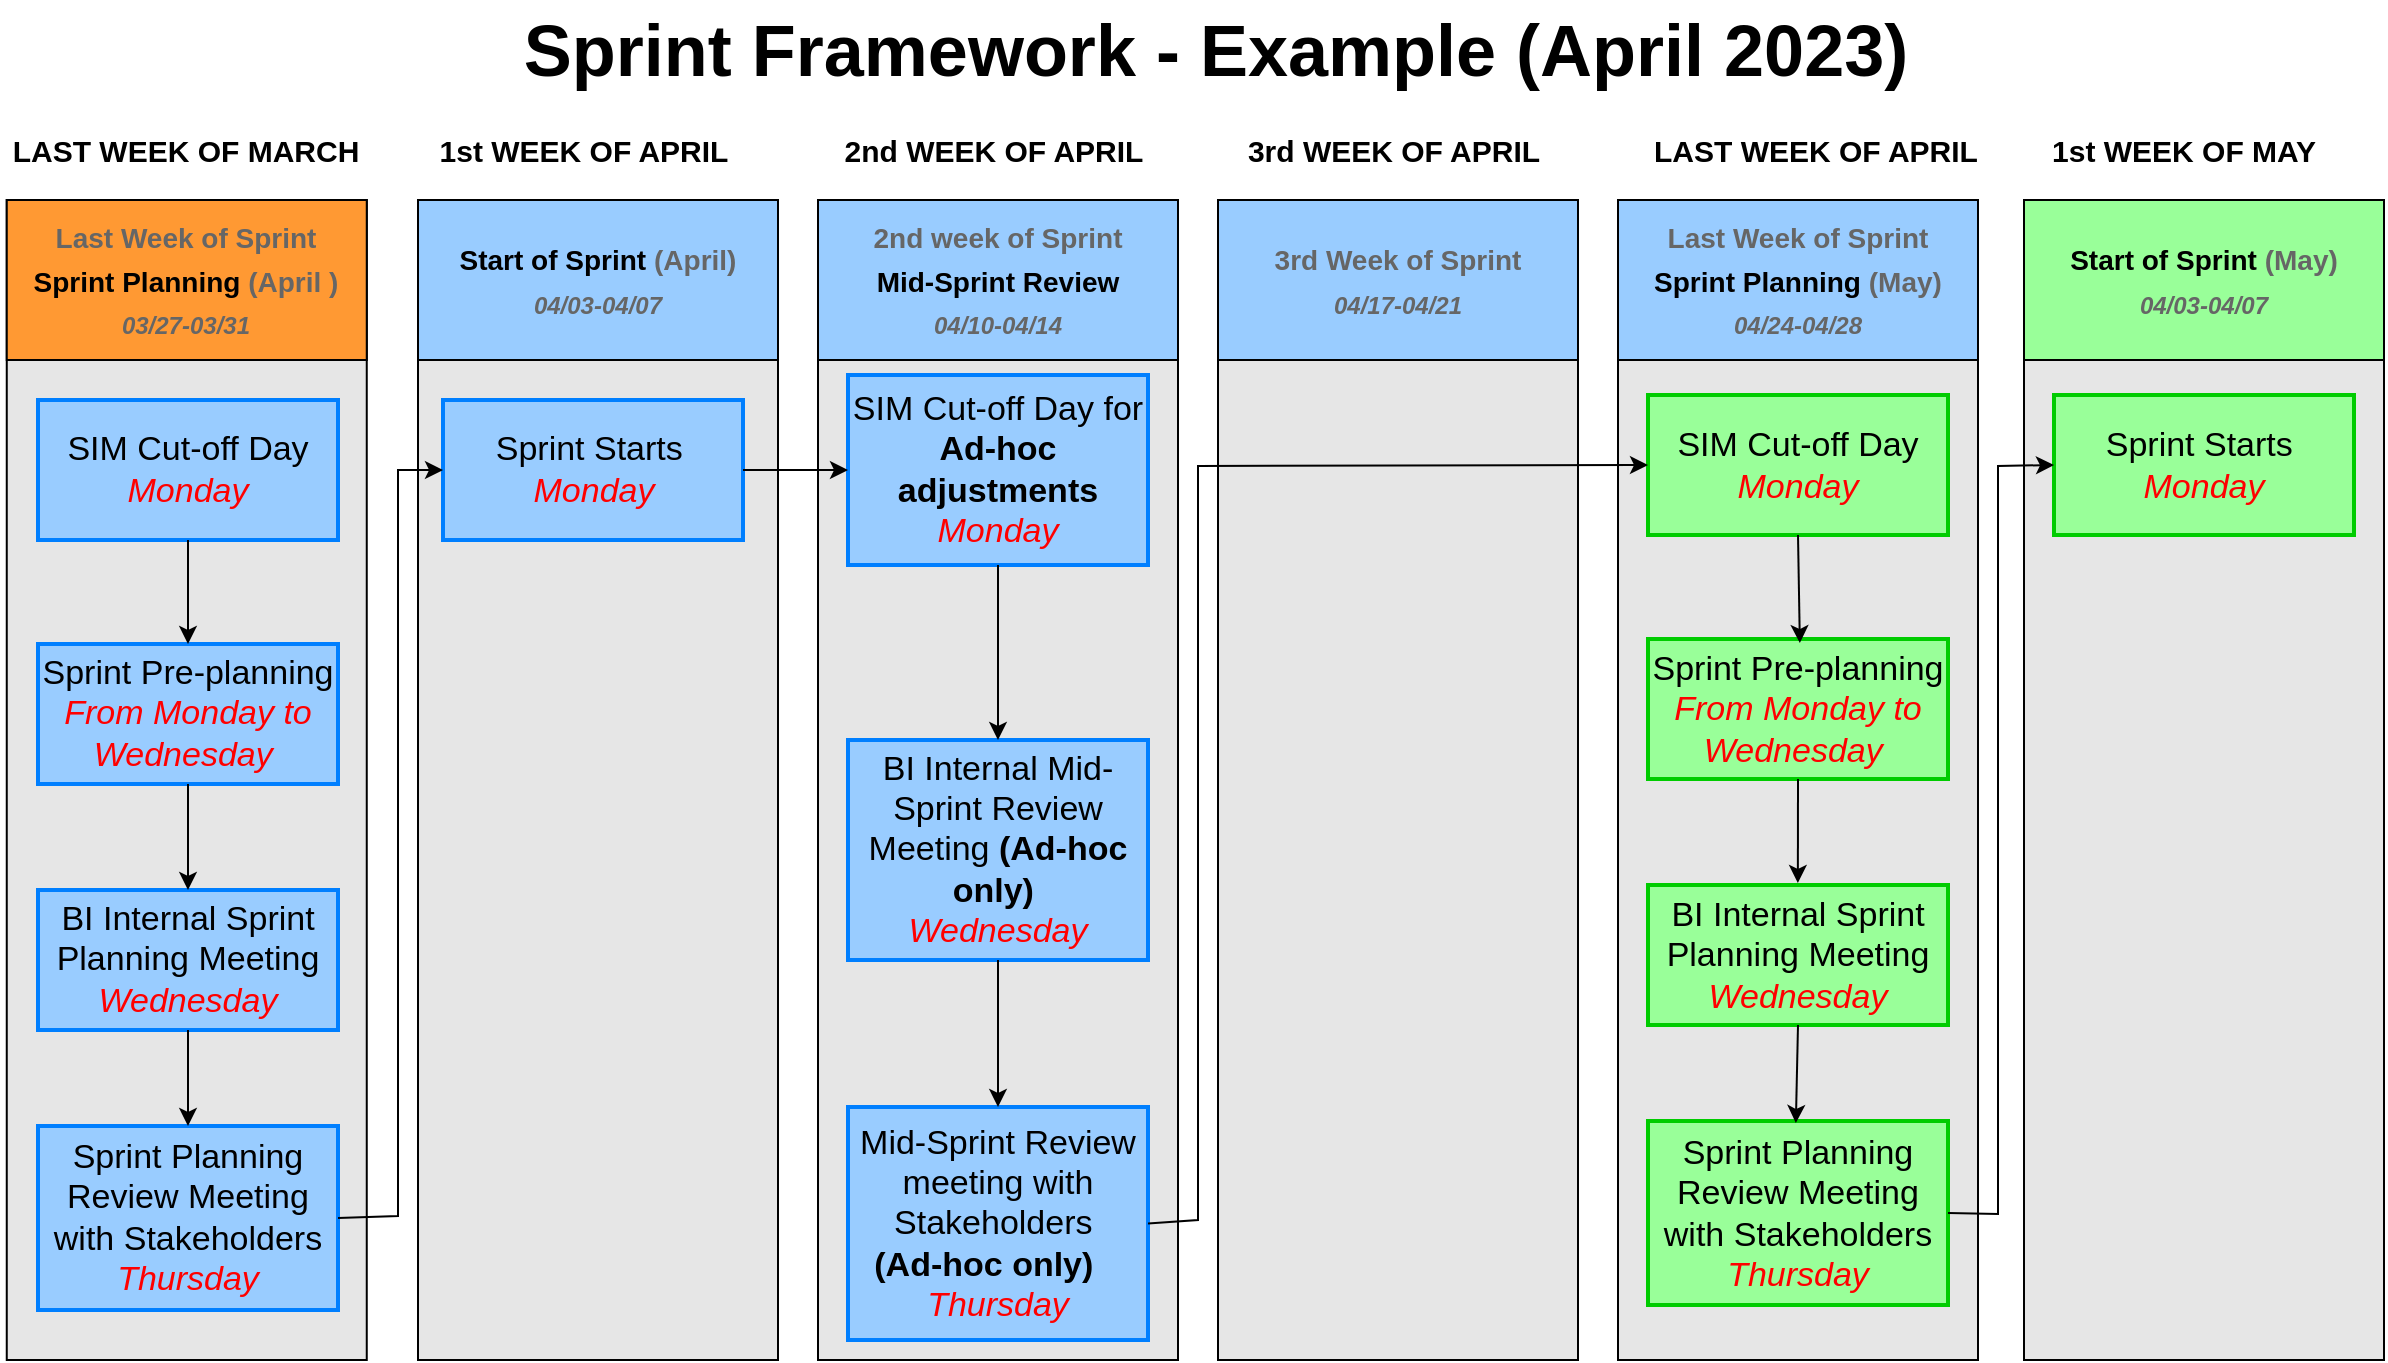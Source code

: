<mxfile version="21.1.4" type="github">
  <diagram id="6a731a19-8d31-9384-78a2-239565b7b9f0" name="Page-1">
    <mxGraphModel dx="1710" dy="1032" grid="1" gridSize="10" guides="1" tooltips="1" connect="1" arrows="1" fold="1" page="1" pageScale="1" pageWidth="1169" pageHeight="827" background="#FFFFFF" math="0" shadow="0">
      <root>
        <mxCell id="0" />
        <mxCell id="1" parent="0" />
        <mxCell id="2019" value="" style="rounded=0;whiteSpace=wrap;html=1;strokeColor=default;strokeWidth=1;fillColor=#E6E6E6;fontFamily=Verdana;fontSize=12;fontColor=#00BEF2" parent="1" vertex="1">
          <mxGeometry x="34.38" y="190" width="180" height="580" as="geometry" />
        </mxCell>
        <mxCell id="2020" value="" style="rounded=0;whiteSpace=wrap;html=1;strokeColor=default;strokeWidth=1;fillColor=#E6E6E6;fontFamily=Verdana;fontSize=12;fontColor=#00BEF2" parent="1" vertex="1">
          <mxGeometry x="240" y="190" width="180" height="580" as="geometry" />
        </mxCell>
        <mxCell id="2021" value="" style="rounded=0;whiteSpace=wrap;html=1;strokeColor=default;strokeWidth=1;fillColor=#E6E6E6;fontFamily=Verdana;fontSize=12;fontColor=#00BEF2" parent="1" vertex="1">
          <mxGeometry x="440" y="190" width="180" height="580" as="geometry" />
        </mxCell>
        <mxCell id="2022" value="" style="rounded=0;whiteSpace=wrap;html=1;strokeColor=default;strokeWidth=1;fillColor=#E6E6E6;fontFamily=Verdana;fontSize=12;fontColor=#00BEF2" parent="1" vertex="1">
          <mxGeometry x="640" y="190" width="180" height="580" as="geometry" />
        </mxCell>
        <mxCell id="2023" value="" style="rounded=0;whiteSpace=wrap;html=1;strokeColor=default;strokeWidth=1;fillColor=#E6E6E6;fontFamily=Verdana;fontSize=12;fontColor=#00BEF2" parent="1" vertex="1">
          <mxGeometry x="840" y="190" width="180" height="580" as="geometry" />
        </mxCell>
        <mxCell id="2024" value="" style="rounded=0;whiteSpace=wrap;html=1;strokeColor=default;strokeWidth=1;fillColor=#E6E6E6;fontFamily=Verdana;fontSize=12;fontColor=#00BEF2" parent="1" vertex="1">
          <mxGeometry x="1043" y="190" width="180" height="580" as="geometry" />
        </mxCell>
        <mxCell id="2025" value="&lt;font style=&quot;&quot;&gt;&lt;span style=&quot;font-size: 14px;&quot;&gt;&lt;font color=&quot;#666666&quot;&gt;Last Week of Sprint&lt;/font&gt;&lt;br&gt;&lt;font color=&quot;#000000&quot;&gt;Sprint Planning&lt;/font&gt;&lt;font color=&quot;#666666&quot;&gt; (April )&lt;/font&gt;&lt;/span&gt;&lt;br&gt;&lt;span style=&quot;color: rgb(102, 102, 102); font-size: 12px;&quot;&gt;&lt;i style=&quot;&quot;&gt;03/27-03/31&lt;/i&gt;&lt;/span&gt;&lt;br&gt;&lt;/font&gt;" style="whiteSpace=wrap;html=1;strokeColor=default;strokeWidth=1;fillColor=#FF9933;fontFamily=Helvetica;fontSize=18;fontColor=#FFFFFF;fontStyle=1" parent="1" vertex="1">
          <mxGeometry x="34.38" y="190" width="180" height="80" as="geometry" />
        </mxCell>
        <mxCell id="2026" value="&lt;font style=&quot;&quot;&gt;&lt;font style=&quot;font-size: 14px;&quot;&gt;&lt;font color=&quot;#000000&quot;&gt;Start of Sprint&lt;/font&gt;&lt;font color=&quot;#666666&quot;&gt; (April)&lt;/font&gt;&lt;br&gt;&lt;/font&gt;&lt;i style=&quot;color: rgb(102, 102, 102); font-size: 12px; --tw-border-spacing-x: 0; --tw-border-spacing-y: 0; --tw-translate-x: 0; --tw-translate-y: 0; --tw-rotate: 0; --tw-skew-x: 0; --tw-skew-y: 0; --tw-scale-x: 1; --tw-scale-y: 1; --tw-pan-x: ; --tw-pan-y: ; --tw-pinch-zoom: ; --tw-scroll-snap-strictness: proximity; --tw-ordinal: ; --tw-slashed-zero: ; --tw-numeric-figure: ; --tw-numeric-spacing: ; --tw-numeric-fraction: ; --tw-ring-inset: ; --tw-ring-offset-width: 0px; --tw-ring-offset-color: #fff; --tw-ring-color: rgb(59 130 246 / 0.5); --tw-ring-offset-shadow: 0 0 #0000; --tw-ring-shadow: 0 0 #0000; --tw-shadow: 0 0 #0000; --tw-shadow-colored: 0 0 #0000; --tw-blur: ; --tw-brightness: ; --tw-contrast: ; --tw-grayscale: ; --tw-hue-rotate: ; --tw-invert: ; --tw-saturate: ; --tw-sepia: ; --tw-drop-shadow: ; --tw-backdrop-blur: ; --tw-backdrop-brightness: ; --tw-backdrop-contrast: ; --tw-backdrop-grayscale: ; --tw-backdrop-hue-rotate: ; --tw-backdrop-invert: ; --tw-backdrop-opacity: ; --tw-backdrop-saturate: ; --tw-backdrop-sepia: ; border-color: var(--border-color);&quot;&gt;04/03-04/07&lt;/i&gt;&lt;br&gt;&lt;/font&gt;" style="whiteSpace=wrap;html=1;strokeColor=default;strokeWidth=1;fillColor=#99CCFF;fontFamily=Helvetica;fontSize=18;fontColor=#FFFFFF;fontStyle=1" parent="1" vertex="1">
          <mxGeometry x="240" y="190" width="180" height="80" as="geometry" />
        </mxCell>
        <mxCell id="2027" value="&lt;font style=&quot;&quot;&gt;&lt;font style=&quot;color: rgb(102, 102, 102); font-size: 14px;&quot;&gt;2nd week of Sprint&lt;br&gt;&lt;/font&gt;&lt;font style=&quot;font-size: 14px;&quot;&gt;&lt;font color=&quot;#000000&quot;&gt;Mid-Sprint Review&lt;/font&gt;&lt;br&gt;&lt;/font&gt;&lt;i style=&quot;color: rgb(102, 102, 102); font-size: 12px; --tw-border-spacing-x: 0; --tw-border-spacing-y: 0; --tw-translate-x: 0; --tw-translate-y: 0; --tw-rotate: 0; --tw-skew-x: 0; --tw-skew-y: 0; --tw-scale-x: 1; --tw-scale-y: 1; --tw-pan-x: ; --tw-pan-y: ; --tw-pinch-zoom: ; --tw-scroll-snap-strictness: proximity; --tw-ordinal: ; --tw-slashed-zero: ; --tw-numeric-figure: ; --tw-numeric-spacing: ; --tw-numeric-fraction: ; --tw-ring-inset: ; --tw-ring-offset-width: 0px; --tw-ring-offset-color: #fff; --tw-ring-color: rgb(59 130 246 / 0.5); --tw-ring-offset-shadow: 0 0 #0000; --tw-ring-shadow: 0 0 #0000; --tw-shadow: 0 0 #0000; --tw-shadow-colored: 0 0 #0000; --tw-blur: ; --tw-brightness: ; --tw-contrast: ; --tw-grayscale: ; --tw-hue-rotate: ; --tw-invert: ; --tw-saturate: ; --tw-sepia: ; --tw-drop-shadow: ; --tw-backdrop-blur: ; --tw-backdrop-brightness: ; --tw-backdrop-contrast: ; --tw-backdrop-grayscale: ; --tw-backdrop-hue-rotate: ; --tw-backdrop-invert: ; --tw-backdrop-opacity: ; --tw-backdrop-saturate: ; --tw-backdrop-sepia: ; border-color: var(--border-color);&quot;&gt;04/10-04/14&lt;/i&gt;&lt;br&gt;&lt;/font&gt;" style="whiteSpace=wrap;html=1;strokeColor=default;strokeWidth=1;fillColor=#99CCFF;fontFamily=Helvetica;fontSize=18;fontColor=#FFFFFF;fontStyle=1" parent="1" vertex="1">
          <mxGeometry x="440" y="190" width="180" height="80" as="geometry" />
        </mxCell>
        <mxCell id="2028" value="&lt;font style=&quot;&quot;&gt;&lt;font color=&quot;#666666&quot;&gt;&lt;font style=&quot;font-size: 14px;&quot;&gt;3rd Week of Sprint&lt;br&gt;&lt;/font&gt;&lt;i style=&quot;font-size: 12px; --tw-border-spacing-x: 0; --tw-border-spacing-y: 0; --tw-translate-x: 0; --tw-translate-y: 0; --tw-rotate: 0; --tw-skew-x: 0; --tw-skew-y: 0; --tw-scale-x: 1; --tw-scale-y: 1; --tw-pan-x: ; --tw-pan-y: ; --tw-pinch-zoom: ; --tw-scroll-snap-strictness: proximity; --tw-ordinal: ; --tw-slashed-zero: ; --tw-numeric-figure: ; --tw-numeric-spacing: ; --tw-numeric-fraction: ; --tw-ring-inset: ; --tw-ring-offset-width: 0px; --tw-ring-offset-color: #fff; --tw-ring-color: rgb(59 130 246 / 0.5); --tw-ring-offset-shadow: 0 0 #0000; --tw-ring-shadow: 0 0 #0000; --tw-shadow: 0 0 #0000; --tw-shadow-colored: 0 0 #0000; --tw-blur: ; --tw-brightness: ; --tw-contrast: ; --tw-grayscale: ; --tw-hue-rotate: ; --tw-invert: ; --tw-saturate: ; --tw-sepia: ; --tw-drop-shadow: ; --tw-backdrop-blur: ; --tw-backdrop-brightness: ; --tw-backdrop-contrast: ; --tw-backdrop-grayscale: ; --tw-backdrop-hue-rotate: ; --tw-backdrop-invert: ; --tw-backdrop-opacity: ; --tw-backdrop-saturate: ; --tw-backdrop-sepia: ; border-color: var(--border-color);&quot;&gt;04/17-04/21&lt;/i&gt;&lt;/font&gt;&lt;br&gt;&lt;/font&gt;" style="whiteSpace=wrap;html=1;strokeColor=default;strokeWidth=1;fillColor=#99CCFF;fontFamily=Helvetica;fontSize=18;fontColor=#FFFFFF;fontStyle=1" parent="1" vertex="1">
          <mxGeometry x="640" y="190" width="180" height="80" as="geometry" />
        </mxCell>
        <mxCell id="2029" value="&lt;font style=&quot;font-size: 14px;&quot;&gt;&lt;font color=&quot;#666666&quot;&gt;Last Week of Sprint&lt;/font&gt;&lt;br&gt;&lt;font color=&quot;#000000&quot;&gt;Sprint Planning&lt;/font&gt;&lt;font color=&quot;#666666&quot;&gt; (May)&lt;br&gt;&lt;i style=&quot;--tw-border-spacing-x: 0; --tw-border-spacing-y: 0; --tw-translate-x: 0; --tw-translate-y: 0; --tw-rotate: 0; --tw-skew-x: 0; --tw-skew-y: 0; --tw-scale-x: 1; --tw-scale-y: 1; --tw-pan-x: ; --tw-pan-y: ; --tw-pinch-zoom: ; --tw-scroll-snap-strictness: proximity; --tw-ordinal: ; --tw-slashed-zero: ; --tw-numeric-figure: ; --tw-numeric-spacing: ; --tw-numeric-fraction: ; --tw-ring-inset: ; --tw-ring-offset-width: 0px; --tw-ring-offset-color: #fff; --tw-ring-color: rgb(59 130 246 / 0.5); --tw-ring-offset-shadow: 0 0 #0000; --tw-ring-shadow: 0 0 #0000; --tw-shadow: 0 0 #0000; --tw-shadow-colored: 0 0 #0000; --tw-blur: ; --tw-brightness: ; --tw-contrast: ; --tw-grayscale: ; --tw-hue-rotate: ; --tw-invert: ; --tw-saturate: ; --tw-sepia: ; --tw-drop-shadow: ; --tw-backdrop-blur: ; --tw-backdrop-brightness: ; --tw-backdrop-contrast: ; --tw-backdrop-grayscale: ; --tw-backdrop-hue-rotate: ; --tw-backdrop-invert: ; --tw-backdrop-opacity: ; --tw-backdrop-saturate: ; --tw-backdrop-sepia: ; border-color: var(--border-color); font-size: 12px;&quot;&gt;04/24-04/28&lt;/i&gt;&lt;/font&gt;&lt;br&gt;&lt;/font&gt;" style="whiteSpace=wrap;html=1;strokeColor=default;strokeWidth=1;fillColor=#99CCFF;fontFamily=Helvetica;fontSize=18;fontColor=#FFFFFF;fontStyle=1" parent="1" vertex="1">
          <mxGeometry x="840" y="190" width="180" height="80" as="geometry" />
        </mxCell>
        <mxCell id="2030" value="&lt;font color=&quot;#000000&quot; style=&quot;--tw-border-spacing-x: 0; --tw-border-spacing-y: 0; --tw-translate-x: 0; --tw-translate-y: 0; --tw-rotate: 0; --tw-skew-x: 0; --tw-skew-y: 0; --tw-scale-x: 1; --tw-scale-y: 1; --tw-pan-x: ; --tw-pan-y: ; --tw-pinch-zoom: ; --tw-scroll-snap-strictness: proximity; --tw-ordinal: ; --tw-slashed-zero: ; --tw-numeric-figure: ; --tw-numeric-spacing: ; --tw-numeric-fraction: ; --tw-ring-inset: ; --tw-ring-offset-width: 0px; --tw-ring-offset-color: #fff; --tw-ring-color: rgb(59 130 246 / 0.5); --tw-ring-offset-shadow: 0 0 #0000; --tw-ring-shadow: 0 0 #0000; --tw-shadow: 0 0 #0000; --tw-shadow-colored: 0 0 #0000; --tw-blur: ; --tw-brightness: ; --tw-contrast: ; --tw-grayscale: ; --tw-hue-rotate: ; --tw-invert: ; --tw-saturate: ; --tw-sepia: ; --tw-drop-shadow: ; --tw-backdrop-blur: ; --tw-backdrop-brightness: ; --tw-backdrop-contrast: ; --tw-backdrop-grayscale: ; --tw-backdrop-hue-rotate: ; --tw-backdrop-invert: ; --tw-backdrop-opacity: ; --tw-backdrop-saturate: ; --tw-backdrop-sepia: ; border-color: var(--border-color); font-size: 14px;&quot;&gt;Start of Sprint &lt;/font&gt;&lt;font color=&quot;#666666&quot;&gt;&lt;font style=&quot;--tw-border-spacing-x: 0; --tw-border-spacing-y: 0; --tw-translate-x: 0; --tw-translate-y: 0; --tw-rotate: 0; --tw-skew-x: 0; --tw-skew-y: 0; --tw-scale-x: 1; --tw-scale-y: 1; --tw-pan-x: ; --tw-pan-y: ; --tw-pinch-zoom: ; --tw-scroll-snap-strictness: proximity; --tw-ordinal: ; --tw-slashed-zero: ; --tw-numeric-figure: ; --tw-numeric-spacing: ; --tw-numeric-fraction: ; --tw-ring-inset: ; --tw-ring-offset-width: 0px; --tw-ring-offset-color: #fff; --tw-ring-color: rgb(59 130 246 / 0.5); --tw-ring-offset-shadow: 0 0 #0000; --tw-ring-shadow: 0 0 #0000; --tw-shadow: 0 0 #0000; --tw-shadow-colored: 0 0 #0000; --tw-blur: ; --tw-brightness: ; --tw-contrast: ; --tw-grayscale: ; --tw-hue-rotate: ; --tw-invert: ; --tw-saturate: ; --tw-sepia: ; --tw-drop-shadow: ; --tw-backdrop-blur: ; --tw-backdrop-brightness: ; --tw-backdrop-contrast: ; --tw-backdrop-grayscale: ; --tw-backdrop-hue-rotate: ; --tw-backdrop-invert: ; --tw-backdrop-opacity: ; --tw-backdrop-saturate: ; --tw-backdrop-sepia: ; border-color: var(--border-color); font-size: 14px;&quot;&gt;(May)&lt;br style=&quot;--tw-border-spacing-x: 0; --tw-border-spacing-y: 0; --tw-translate-x: 0; --tw-translate-y: 0; --tw-rotate: 0; --tw-skew-x: 0; --tw-skew-y: 0; --tw-scale-x: 1; --tw-scale-y: 1; --tw-pan-x: ; --tw-pan-y: ; --tw-pinch-zoom: ; --tw-scroll-snap-strictness: proximity; --tw-ordinal: ; --tw-slashed-zero: ; --tw-numeric-figure: ; --tw-numeric-spacing: ; --tw-numeric-fraction: ; --tw-ring-inset: ; --tw-ring-offset-width: 0px; --tw-ring-offset-color: #fff; --tw-ring-color: rgb(59 130 246 / 0.5); --tw-ring-offset-shadow: 0 0 #0000; --tw-ring-shadow: 0 0 #0000; --tw-shadow: 0 0 #0000; --tw-shadow-colored: 0 0 #0000; --tw-blur: ; --tw-brightness: ; --tw-contrast: ; --tw-grayscale: ; --tw-hue-rotate: ; --tw-invert: ; --tw-saturate: ; --tw-sepia: ; --tw-drop-shadow: ; --tw-backdrop-blur: ; --tw-backdrop-brightness: ; --tw-backdrop-contrast: ; --tw-backdrop-grayscale: ; --tw-backdrop-hue-rotate: ; --tw-backdrop-invert: ; --tw-backdrop-opacity: ; --tw-backdrop-saturate: ; --tw-backdrop-sepia: ; border-color: var(--border-color);&quot;&gt;&lt;/font&gt;&lt;i style=&quot;--tw-border-spacing-x: 0; --tw-border-spacing-y: 0; --tw-translate-x: 0; --tw-translate-y: 0; --tw-rotate: 0; --tw-skew-x: 0; --tw-skew-y: 0; --tw-scale-x: 1; --tw-scale-y: 1; --tw-pan-x: ; --tw-pan-y: ; --tw-pinch-zoom: ; --tw-scroll-snap-strictness: proximity; --tw-ordinal: ; --tw-slashed-zero: ; --tw-numeric-figure: ; --tw-numeric-spacing: ; --tw-numeric-fraction: ; --tw-ring-inset: ; --tw-ring-offset-width: 0px; --tw-ring-offset-color: #fff; --tw-ring-color: rgb(59 130 246 / 0.5); --tw-ring-offset-shadow: 0 0 #0000; --tw-ring-shadow: 0 0 #0000; --tw-shadow: 0 0 #0000; --tw-shadow-colored: 0 0 #0000; --tw-blur: ; --tw-brightness: ; --tw-contrast: ; --tw-grayscale: ; --tw-hue-rotate: ; --tw-invert: ; --tw-saturate: ; --tw-sepia: ; --tw-drop-shadow: ; --tw-backdrop-blur: ; --tw-backdrop-brightness: ; --tw-backdrop-contrast: ; --tw-backdrop-grayscale: ; --tw-backdrop-hue-rotate: ; --tw-backdrop-invert: ; --tw-backdrop-opacity: ; --tw-backdrop-saturate: ; --tw-backdrop-sepia: ; border-color: var(--border-color); font-size: 12px;&quot;&gt;04/03-04/07&lt;/i&gt;&lt;/font&gt;" style="whiteSpace=wrap;html=1;strokeColor=default;strokeWidth=1;fillColor=#99FF99;fontFamily=Helvetica;fontSize=18;fontColor=#FFFFFF;fontStyle=1" parent="1" vertex="1">
          <mxGeometry x="1043" y="190" width="180" height="80" as="geometry" />
        </mxCell>
        <mxCell id="2047" value="Sprint Framework - Example (April 2023)" style="text;html=1;strokeColor=none;fillColor=none;align=center;verticalAlign=middle;whiteSpace=wrap;overflow=hidden;dashed=1;fontSize=36;fontColor=#000000;fontFamily=Helvetica;fontStyle=1" parent="1" vertex="1">
          <mxGeometry x="109" y="90" width="1060" height="50" as="geometry" />
        </mxCell>
        <mxCell id="KgjY-8UCAt4k31KfbtkC-2089" value="&lt;font style=&quot;font-size: 17px;&quot;&gt;SIM Cut-off Day&lt;br&gt;&lt;font color=&quot;#ff0000&quot;&gt;&lt;i&gt;Monday&lt;/i&gt;&lt;/font&gt;&lt;br&gt;&lt;/font&gt;" style="text;html=1;align=center;verticalAlign=middle;whiteSpace=wrap;rounded=0;strokeColor=#007FFF;strokeWidth=2;fillColor=#99CCFF;" vertex="1" parent="1">
          <mxGeometry x="50" y="290" width="150" height="70" as="geometry" />
        </mxCell>
        <mxCell id="KgjY-8UCAt4k31KfbtkC-2090" value="&lt;font style=&quot;font-size: 17px;&quot;&gt;Sprint Pre-planning&lt;br&gt;&lt;i style=&quot;--tw-border-spacing-x: 0; --tw-border-spacing-y: 0; --tw-translate-x: 0; --tw-translate-y: 0; --tw-rotate: 0; --tw-skew-x: 0; --tw-skew-y: 0; --tw-scale-x: 1; --tw-scale-y: 1; --tw-pan-x: ; --tw-pan-y: ; --tw-pinch-zoom: ; --tw-scroll-snap-strictness: proximity; --tw-ordinal: ; --tw-slashed-zero: ; --tw-numeric-figure: ; --tw-numeric-spacing: ; --tw-numeric-fraction: ; --tw-ring-inset: ; --tw-ring-offset-width: 0px; --tw-ring-offset-color: #fff; --tw-ring-color: rgb(59 130 246 / 0.5); --tw-ring-offset-shadow: 0 0 #0000; --tw-ring-shadow: 0 0 #0000; --tw-shadow: 0 0 #0000; --tw-shadow-colored: 0 0 #0000; --tw-blur: ; --tw-brightness: ; --tw-contrast: ; --tw-grayscale: ; --tw-hue-rotate: ; --tw-invert: ; --tw-saturate: ; --tw-sepia: ; --tw-drop-shadow: ; --tw-backdrop-blur: ; --tw-backdrop-brightness: ; --tw-backdrop-contrast: ; --tw-backdrop-grayscale: ; --tw-backdrop-hue-rotate: ; --tw-backdrop-invert: ; --tw-backdrop-opacity: ; --tw-backdrop-saturate: ; --tw-backdrop-sepia: ; border-color: var(--border-color); color: rgb(255, 0, 0);&quot;&gt;From Monday to Wednesday&amp;nbsp;&lt;/i&gt;&lt;br&gt;&lt;/font&gt;" style="text;html=1;align=center;verticalAlign=middle;whiteSpace=wrap;rounded=0;strokeColor=#007FFF;strokeWidth=2;fillColor=#99CCFF;" vertex="1" parent="1">
          <mxGeometry x="50" y="412" width="150" height="70" as="geometry" />
        </mxCell>
        <mxCell id="KgjY-8UCAt4k31KfbtkC-2091" value="&lt;font style=&quot;font-size: 17px;&quot;&gt;BI Internal Sprint Planning Meeting&lt;br&gt;&lt;i style=&quot;--tw-border-spacing-x: 0; --tw-border-spacing-y: 0; --tw-translate-x: 0; --tw-translate-y: 0; --tw-rotate: 0; --tw-skew-x: 0; --tw-skew-y: 0; --tw-scale-x: 1; --tw-scale-y: 1; --tw-pan-x: ; --tw-pan-y: ; --tw-pinch-zoom: ; --tw-scroll-snap-strictness: proximity; --tw-ordinal: ; --tw-slashed-zero: ; --tw-numeric-figure: ; --tw-numeric-spacing: ; --tw-numeric-fraction: ; --tw-ring-inset: ; --tw-ring-offset-width: 0px; --tw-ring-offset-color: #fff; --tw-ring-color: rgb(59 130 246 / 0.5); --tw-ring-offset-shadow: 0 0 #0000; --tw-ring-shadow: 0 0 #0000; --tw-shadow: 0 0 #0000; --tw-shadow-colored: 0 0 #0000; --tw-blur: ; --tw-brightness: ; --tw-contrast: ; --tw-grayscale: ; --tw-hue-rotate: ; --tw-invert: ; --tw-saturate: ; --tw-sepia: ; --tw-drop-shadow: ; --tw-backdrop-blur: ; --tw-backdrop-brightness: ; --tw-backdrop-contrast: ; --tw-backdrop-grayscale: ; --tw-backdrop-hue-rotate: ; --tw-backdrop-invert: ; --tw-backdrop-opacity: ; --tw-backdrop-saturate: ; --tw-backdrop-sepia: ; border-color: var(--border-color); color: rgb(255, 0, 0);&quot;&gt;&amp;nbsp;Wednesday&amp;nbsp;&lt;/i&gt;&lt;br&gt;&lt;/font&gt;" style="text;html=1;align=center;verticalAlign=middle;whiteSpace=wrap;rounded=0;strokeColor=#007FFF;strokeWidth=2;fillColor=#99CCFF;" vertex="1" parent="1">
          <mxGeometry x="50" y="535" width="150" height="70" as="geometry" />
        </mxCell>
        <mxCell id="KgjY-8UCAt4k31KfbtkC-2092" value="&lt;font style=&quot;font-size: 17px;&quot;&gt;&lt;span style=&quot;--tw-border-spacing-x: 0; --tw-border-spacing-y: 0; --tw-translate-x: 0; --tw-translate-y: 0; --tw-rotate: 0; --tw-skew-x: 0; --tw-skew-y: 0; --tw-scale-x: 1; --tw-scale-y: 1; --tw-pan-x: ; --tw-pan-y: ; --tw-pinch-zoom: ; --tw-scroll-snap-strictness: proximity; --tw-ordinal: ; --tw-slashed-zero: ; --tw-numeric-figure: ; --tw-numeric-spacing: ; --tw-numeric-fraction: ; --tw-ring-inset: ; --tw-ring-offset-width: 0px; --tw-ring-offset-color: #fff; --tw-ring-color: rgb(59 130 246 / 0.5); --tw-ring-offset-shadow: 0 0 #0000; --tw-ring-shadow: 0 0 #0000; --tw-shadow: 0 0 #0000; --tw-shadow-colored: 0 0 #0000; --tw-blur: ; --tw-brightness: ; --tw-contrast: ; --tw-grayscale: ; --tw-hue-rotate: ; --tw-invert: ; --tw-saturate: ; --tw-sepia: ; --tw-drop-shadow: ; --tw-backdrop-blur: ; --tw-backdrop-brightness: ; --tw-backdrop-contrast: ; --tw-backdrop-grayscale: ; --tw-backdrop-hue-rotate: ; --tw-backdrop-invert: ; --tw-backdrop-opacity: ; --tw-backdrop-saturate: ; --tw-backdrop-sepia: ; border-color: var(--border-color);&quot;&gt;Sprint Planning Review Meeting with Stakeholders&lt;br&gt;&lt;/span&gt;&lt;i style=&quot;--tw-border-spacing-x: 0; --tw-border-spacing-y: 0; --tw-translate-x: 0; --tw-translate-y: 0; --tw-rotate: 0; --tw-skew-x: 0; --tw-skew-y: 0; --tw-scale-x: 1; --tw-scale-y: 1; --tw-pan-x: ; --tw-pan-y: ; --tw-pinch-zoom: ; --tw-scroll-snap-strictness: proximity; --tw-ordinal: ; --tw-slashed-zero: ; --tw-numeric-figure: ; --tw-numeric-spacing: ; --tw-numeric-fraction: ; --tw-ring-inset: ; --tw-ring-offset-width: 0px; --tw-ring-offset-color: #fff; --tw-ring-color: rgb(59 130 246 / 0.5); --tw-ring-offset-shadow: 0 0 #0000; --tw-ring-shadow: 0 0 #0000; --tw-shadow: 0 0 #0000; --tw-shadow-colored: 0 0 #0000; --tw-blur: ; --tw-brightness: ; --tw-contrast: ; --tw-grayscale: ; --tw-hue-rotate: ; --tw-invert: ; --tw-saturate: ; --tw-sepia: ; --tw-drop-shadow: ; --tw-backdrop-blur: ; --tw-backdrop-brightness: ; --tw-backdrop-contrast: ; --tw-backdrop-grayscale: ; --tw-backdrop-hue-rotate: ; --tw-backdrop-invert: ; --tw-backdrop-opacity: ; --tw-backdrop-saturate: ; --tw-backdrop-sepia: ; border-color: var(--border-color); color: rgb(255, 0, 0);&quot;&gt;&amp;nbsp;Thursday&amp;nbsp;&lt;/i&gt;&lt;br&gt;&lt;/font&gt;" style="text;html=1;align=center;verticalAlign=middle;whiteSpace=wrap;rounded=0;strokeColor=#007FFF;strokeWidth=2;fillColor=#99CCFF;" vertex="1" parent="1">
          <mxGeometry x="50" y="653" width="150" height="92" as="geometry" />
        </mxCell>
        <mxCell id="KgjY-8UCAt4k31KfbtkC-2093" value="&lt;font style=&quot;font-size: 17px;&quot;&gt;Sprint Starts&amp;nbsp;&lt;br&gt;&lt;i style=&quot;color: rgb(255, 0, 0);&quot;&gt;Monday&lt;/i&gt;&lt;br&gt;&lt;/font&gt;" style="text;html=1;align=center;verticalAlign=middle;whiteSpace=wrap;rounded=0;strokeColor=#007FFF;strokeWidth=2;fillColor=#99CCFF;" vertex="1" parent="1">
          <mxGeometry x="252.5" y="290" width="150" height="70" as="geometry" />
        </mxCell>
        <mxCell id="KgjY-8UCAt4k31KfbtkC-2094" value="&lt;font style=&quot;font-size: 17px;&quot;&gt;Mid-Sprint Review meeting with Stakeholders&amp;nbsp;&lt;br&gt;&lt;b style=&quot;--tw-border-spacing-x: 0; --tw-border-spacing-y: 0; --tw-translate-x: 0; --tw-translate-y: 0; --tw-rotate: 0; --tw-skew-x: 0; --tw-skew-y: 0; --tw-scale-x: 1; --tw-scale-y: 1; --tw-pan-x: ; --tw-pan-y: ; --tw-pinch-zoom: ; --tw-scroll-snap-strictness: proximity; --tw-ordinal: ; --tw-slashed-zero: ; --tw-numeric-figure: ; --tw-numeric-spacing: ; --tw-numeric-fraction: ; --tw-ring-inset: ; --tw-ring-offset-width: 0px; --tw-ring-offset-color: #fff; --tw-ring-color: rgb(59 130 246 / 0.5); --tw-ring-offset-shadow: 0 0 #0000; --tw-ring-shadow: 0 0 #0000; --tw-shadow: 0 0 #0000; --tw-shadow-colored: 0 0 #0000; --tw-blur: ; --tw-brightness: ; --tw-contrast: ; --tw-grayscale: ; --tw-hue-rotate: ; --tw-invert: ; --tw-saturate: ; --tw-sepia: ; --tw-drop-shadow: ; --tw-backdrop-blur: ; --tw-backdrop-brightness: ; --tw-backdrop-contrast: ; --tw-backdrop-grayscale: ; --tw-backdrop-hue-rotate: ; --tw-backdrop-invert: ; --tw-backdrop-opacity: ; --tw-backdrop-saturate: ; --tw-backdrop-sepia: ; border-color: var(--border-color);&quot;&gt;(Ad-hoc only)&lt;/b&gt;&amp;nbsp;&amp;nbsp;&amp;nbsp;&lt;br&gt;&lt;i style=&quot;color: rgb(255, 0, 0);&quot;&gt;Thursday&lt;/i&gt;&lt;br&gt;&lt;/font&gt;" style="text;html=1;align=center;verticalAlign=middle;whiteSpace=wrap;rounded=0;strokeColor=#007FFF;strokeWidth=2;fillColor=#99CCFF;" vertex="1" parent="1">
          <mxGeometry x="455" y="643.5" width="150" height="116.5" as="geometry" />
        </mxCell>
        <mxCell id="KgjY-8UCAt4k31KfbtkC-2095" value="&lt;font style=&quot;font-size: 17px;&quot;&gt;BI Internal Mid-Sprint Review Meeting &lt;b&gt;(Ad-hoc only)&lt;/b&gt;&amp;nbsp;&lt;br&gt;&lt;i style=&quot;color: rgb(255, 0, 0);&quot;&gt;Wednesday&lt;/i&gt;&lt;br&gt;&lt;/font&gt;" style="text;html=1;align=center;verticalAlign=middle;whiteSpace=wrap;rounded=0;strokeColor=#007FFF;strokeWidth=2;fillColor=#99CCFF;" vertex="1" parent="1">
          <mxGeometry x="455" y="460" width="150" height="110" as="geometry" />
        </mxCell>
        <mxCell id="KgjY-8UCAt4k31KfbtkC-2096" value="&lt;font style=&quot;font-size: 17px;&quot;&gt;SIM Cut-off Day for &lt;b&gt;Ad-hoc adjustments&lt;/b&gt;&lt;br&gt;&lt;font color=&quot;#ff0000&quot;&gt;&lt;i&gt;Monday&lt;/i&gt;&lt;/font&gt;&lt;br&gt;&lt;/font&gt;" style="text;html=1;align=center;verticalAlign=middle;whiteSpace=wrap;rounded=0;strokeColor=#007FFF;strokeWidth=2;fillColor=#99CCFF;" vertex="1" parent="1">
          <mxGeometry x="455" y="277.5" width="150" height="95" as="geometry" />
        </mxCell>
        <mxCell id="KgjY-8UCAt4k31KfbtkC-2097" value="&lt;b&gt;&lt;font style=&quot;font-size: 15px;&quot;&gt;LAST WEEK OF MARCH&lt;/font&gt;&lt;/b&gt;" style="text;html=1;strokeColor=none;fillColor=none;align=center;verticalAlign=middle;whiteSpace=wrap;rounded=0;" vertex="1" parent="1">
          <mxGeometry x="31.88" y="160" width="183.75" height="10" as="geometry" />
        </mxCell>
        <mxCell id="KgjY-8UCAt4k31KfbtkC-2099" value="&lt;b&gt;&lt;font style=&quot;font-size: 15px;&quot;&gt;1st WEEK OF APRIL&lt;/font&gt;&lt;/b&gt;" style="text;html=1;strokeColor=none;fillColor=none;align=center;verticalAlign=middle;whiteSpace=wrap;rounded=0;" vertex="1" parent="1">
          <mxGeometry x="231.25" y="160" width="183.75" height="10" as="geometry" />
        </mxCell>
        <mxCell id="KgjY-8UCAt4k31KfbtkC-2100" value="&lt;b&gt;&lt;font style=&quot;font-size: 15px;&quot;&gt;2nd WEEK OF APRIL&lt;/font&gt;&lt;/b&gt;" style="text;html=1;strokeColor=none;fillColor=none;align=center;verticalAlign=middle;whiteSpace=wrap;rounded=0;" vertex="1" parent="1">
          <mxGeometry x="435.63" y="160" width="183.75" height="10" as="geometry" />
        </mxCell>
        <mxCell id="KgjY-8UCAt4k31KfbtkC-2101" value="&lt;b&gt;&lt;font style=&quot;font-size: 15px;&quot;&gt;3rd WEEK OF APRIL&lt;/font&gt;&lt;/b&gt;" style="text;html=1;strokeColor=none;fillColor=none;align=center;verticalAlign=middle;whiteSpace=wrap;rounded=0;" vertex="1" parent="1">
          <mxGeometry x="635.63" y="160" width="183.75" height="10" as="geometry" />
        </mxCell>
        <mxCell id="KgjY-8UCAt4k31KfbtkC-2102" value="&lt;b&gt;&lt;font style=&quot;font-size: 15px;&quot;&gt;LAST WEEK OF APRIL&lt;/font&gt;&lt;/b&gt;" style="text;html=1;strokeColor=none;fillColor=none;align=center;verticalAlign=middle;whiteSpace=wrap;rounded=0;" vertex="1" parent="1">
          <mxGeometry x="847.19" y="160" width="183.75" height="10" as="geometry" />
        </mxCell>
        <mxCell id="KgjY-8UCAt4k31KfbtkC-2103" value="&lt;b&gt;&lt;font style=&quot;font-size: 15px;&quot;&gt;1st WEEK OF MAY&lt;/font&gt;&lt;/b&gt;" style="text;html=1;strokeColor=none;fillColor=none;align=center;verticalAlign=middle;whiteSpace=wrap;rounded=0;" vertex="1" parent="1">
          <mxGeometry x="1030.94" y="160" width="183.75" height="10" as="geometry" />
        </mxCell>
        <mxCell id="KgjY-8UCAt4k31KfbtkC-2104" value="&lt;font style=&quot;font-size: 17px;&quot;&gt;SIM Cut-off Day&lt;br&gt;&lt;font color=&quot;#ff0000&quot;&gt;&lt;i&gt;Monday&lt;/i&gt;&lt;/font&gt;&lt;br&gt;&lt;/font&gt;" style="text;html=1;align=center;verticalAlign=middle;whiteSpace=wrap;rounded=0;strokeColor=#00CC00;strokeWidth=2;fillColor=#99FF99;" vertex="1" parent="1">
          <mxGeometry x="855.0" y="287.5" width="150" height="70" as="geometry" />
        </mxCell>
        <mxCell id="KgjY-8UCAt4k31KfbtkC-2105" value="&lt;font style=&quot;font-size: 17px;&quot;&gt;Sprint Pre-planning&lt;br&gt;&lt;i style=&quot;--tw-border-spacing-x: 0; --tw-border-spacing-y: 0; --tw-translate-x: 0; --tw-translate-y: 0; --tw-rotate: 0; --tw-skew-x: 0; --tw-skew-y: 0; --tw-scale-x: 1; --tw-scale-y: 1; --tw-pan-x: ; --tw-pan-y: ; --tw-pinch-zoom: ; --tw-scroll-snap-strictness: proximity; --tw-ordinal: ; --tw-slashed-zero: ; --tw-numeric-figure: ; --tw-numeric-spacing: ; --tw-numeric-fraction: ; --tw-ring-inset: ; --tw-ring-offset-width: 0px; --tw-ring-offset-color: #fff; --tw-ring-color: rgb(59 130 246 / 0.5); --tw-ring-offset-shadow: 0 0 #0000; --tw-ring-shadow: 0 0 #0000; --tw-shadow: 0 0 #0000; --tw-shadow-colored: 0 0 #0000; --tw-blur: ; --tw-brightness: ; --tw-contrast: ; --tw-grayscale: ; --tw-hue-rotate: ; --tw-invert: ; --tw-saturate: ; --tw-sepia: ; --tw-drop-shadow: ; --tw-backdrop-blur: ; --tw-backdrop-brightness: ; --tw-backdrop-contrast: ; --tw-backdrop-grayscale: ; --tw-backdrop-hue-rotate: ; --tw-backdrop-invert: ; --tw-backdrop-opacity: ; --tw-backdrop-saturate: ; --tw-backdrop-sepia: ; border-color: var(--border-color); color: rgb(255, 0, 0);&quot;&gt;From Monday to Wednesday&amp;nbsp;&lt;/i&gt;&lt;br&gt;&lt;/font&gt;" style="text;html=1;align=center;verticalAlign=middle;whiteSpace=wrap;rounded=0;strokeColor=#00CC00;strokeWidth=2;fillColor=#99FF99;" vertex="1" parent="1">
          <mxGeometry x="855.0" y="409.5" width="150" height="70" as="geometry" />
        </mxCell>
        <mxCell id="KgjY-8UCAt4k31KfbtkC-2106" value="&lt;font style=&quot;font-size: 17px;&quot;&gt;BI Internal Sprint Planning Meeting&lt;br&gt;&lt;i style=&quot;--tw-border-spacing-x: 0; --tw-border-spacing-y: 0; --tw-translate-x: 0; --tw-translate-y: 0; --tw-rotate: 0; --tw-skew-x: 0; --tw-skew-y: 0; --tw-scale-x: 1; --tw-scale-y: 1; --tw-pan-x: ; --tw-pan-y: ; --tw-pinch-zoom: ; --tw-scroll-snap-strictness: proximity; --tw-ordinal: ; --tw-slashed-zero: ; --tw-numeric-figure: ; --tw-numeric-spacing: ; --tw-numeric-fraction: ; --tw-ring-inset: ; --tw-ring-offset-width: 0px; --tw-ring-offset-color: #fff; --tw-ring-color: rgb(59 130 246 / 0.5); --tw-ring-offset-shadow: 0 0 #0000; --tw-ring-shadow: 0 0 #0000; --tw-shadow: 0 0 #0000; --tw-shadow-colored: 0 0 #0000; --tw-blur: ; --tw-brightness: ; --tw-contrast: ; --tw-grayscale: ; --tw-hue-rotate: ; --tw-invert: ; --tw-saturate: ; --tw-sepia: ; --tw-drop-shadow: ; --tw-backdrop-blur: ; --tw-backdrop-brightness: ; --tw-backdrop-contrast: ; --tw-backdrop-grayscale: ; --tw-backdrop-hue-rotate: ; --tw-backdrop-invert: ; --tw-backdrop-opacity: ; --tw-backdrop-saturate: ; --tw-backdrop-sepia: ; border-color: var(--border-color); color: rgb(255, 0, 0);&quot;&gt;&amp;nbsp;Wednesday&amp;nbsp;&lt;/i&gt;&lt;br&gt;&lt;/font&gt;" style="text;html=1;align=center;verticalAlign=middle;whiteSpace=wrap;rounded=0;strokeColor=#00CC00;strokeWidth=2;fillColor=#99FF99;" vertex="1" parent="1">
          <mxGeometry x="855.0" y="532.5" width="150" height="70" as="geometry" />
        </mxCell>
        <mxCell id="KgjY-8UCAt4k31KfbtkC-2107" value="&lt;font style=&quot;font-size: 17px;&quot;&gt;&lt;span style=&quot;--tw-border-spacing-x: 0; --tw-border-spacing-y: 0; --tw-translate-x: 0; --tw-translate-y: 0; --tw-rotate: 0; --tw-skew-x: 0; --tw-skew-y: 0; --tw-scale-x: 1; --tw-scale-y: 1; --tw-pan-x: ; --tw-pan-y: ; --tw-pinch-zoom: ; --tw-scroll-snap-strictness: proximity; --tw-ordinal: ; --tw-slashed-zero: ; --tw-numeric-figure: ; --tw-numeric-spacing: ; --tw-numeric-fraction: ; --tw-ring-inset: ; --tw-ring-offset-width: 0px; --tw-ring-offset-color: #fff; --tw-ring-color: rgb(59 130 246 / 0.5); --tw-ring-offset-shadow: 0 0 #0000; --tw-ring-shadow: 0 0 #0000; --tw-shadow: 0 0 #0000; --tw-shadow-colored: 0 0 #0000; --tw-blur: ; --tw-brightness: ; --tw-contrast: ; --tw-grayscale: ; --tw-hue-rotate: ; --tw-invert: ; --tw-saturate: ; --tw-sepia: ; --tw-drop-shadow: ; --tw-backdrop-blur: ; --tw-backdrop-brightness: ; --tw-backdrop-contrast: ; --tw-backdrop-grayscale: ; --tw-backdrop-hue-rotate: ; --tw-backdrop-invert: ; --tw-backdrop-opacity: ; --tw-backdrop-saturate: ; --tw-backdrop-sepia: ; border-color: var(--border-color);&quot;&gt;Sprint Planning Review Meeting with Stakeholders&lt;br&gt;&lt;/span&gt;&lt;i style=&quot;--tw-border-spacing-x: 0; --tw-border-spacing-y: 0; --tw-translate-x: 0; --tw-translate-y: 0; --tw-rotate: 0; --tw-skew-x: 0; --tw-skew-y: 0; --tw-scale-x: 1; --tw-scale-y: 1; --tw-pan-x: ; --tw-pan-y: ; --tw-pinch-zoom: ; --tw-scroll-snap-strictness: proximity; --tw-ordinal: ; --tw-slashed-zero: ; --tw-numeric-figure: ; --tw-numeric-spacing: ; --tw-numeric-fraction: ; --tw-ring-inset: ; --tw-ring-offset-width: 0px; --tw-ring-offset-color: #fff; --tw-ring-color: rgb(59 130 246 / 0.5); --tw-ring-offset-shadow: 0 0 #0000; --tw-ring-shadow: 0 0 #0000; --tw-shadow: 0 0 #0000; --tw-shadow-colored: 0 0 #0000; --tw-blur: ; --tw-brightness: ; --tw-contrast: ; --tw-grayscale: ; --tw-hue-rotate: ; --tw-invert: ; --tw-saturate: ; --tw-sepia: ; --tw-drop-shadow: ; --tw-backdrop-blur: ; --tw-backdrop-brightness: ; --tw-backdrop-contrast: ; --tw-backdrop-grayscale: ; --tw-backdrop-hue-rotate: ; --tw-backdrop-invert: ; --tw-backdrop-opacity: ; --tw-backdrop-saturate: ; --tw-backdrop-sepia: ; border-color: var(--border-color); color: rgb(255, 0, 0);&quot;&gt;&amp;nbsp;Thursday&amp;nbsp;&lt;/i&gt;&lt;br&gt;&lt;/font&gt;" style="text;html=1;align=center;verticalAlign=middle;whiteSpace=wrap;rounded=0;strokeColor=#00CC00;strokeWidth=2;fillColor=#99FF99;" vertex="1" parent="1">
          <mxGeometry x="855.0" y="650.5" width="150" height="92" as="geometry" />
        </mxCell>
        <mxCell id="KgjY-8UCAt4k31KfbtkC-2108" value="&lt;font style=&quot;font-size: 17px;&quot;&gt;Sprint Starts&amp;nbsp;&lt;br&gt;&lt;i style=&quot;color: rgb(255, 0, 0);&quot;&gt;Monday&lt;/i&gt;&lt;br&gt;&lt;/font&gt;" style="text;html=1;align=center;verticalAlign=middle;whiteSpace=wrap;rounded=0;strokeColor=#00CC00;strokeWidth=2;fillColor=#99FF99;" vertex="1" parent="1">
          <mxGeometry x="1058" y="287.5" width="150" height="70" as="geometry" />
        </mxCell>
        <mxCell id="KgjY-8UCAt4k31KfbtkC-2109" value="" style="endArrow=classic;html=1;rounded=0;exitX=0.5;exitY=1;exitDx=0;exitDy=0;entryX=0.5;entryY=0;entryDx=0;entryDy=0;" edge="1" parent="1" source="KgjY-8UCAt4k31KfbtkC-2089" target="KgjY-8UCAt4k31KfbtkC-2090">
          <mxGeometry width="50" height="50" relative="1" as="geometry">
            <mxPoint x="126.87" y="395" as="sourcePoint" />
            <mxPoint x="176.87" y="345" as="targetPoint" />
          </mxGeometry>
        </mxCell>
        <mxCell id="KgjY-8UCAt4k31KfbtkC-2110" value="" style="endArrow=classic;html=1;rounded=0;entryX=0.5;entryY=0;entryDx=0;entryDy=0;" edge="1" parent="1" source="KgjY-8UCAt4k31KfbtkC-2090" target="KgjY-8UCAt4k31KfbtkC-2091">
          <mxGeometry width="50" height="50" relative="1" as="geometry">
            <mxPoint x="124.5" y="483" as="sourcePoint" />
            <mxPoint x="124.5" y="535" as="targetPoint" />
          </mxGeometry>
        </mxCell>
        <mxCell id="KgjY-8UCAt4k31KfbtkC-2111" value="" style="endArrow=classic;html=1;rounded=0;exitX=0.5;exitY=1;exitDx=0;exitDy=0;entryX=0.5;entryY=0;entryDx=0;entryDy=0;" edge="1" parent="1" source="KgjY-8UCAt4k31KfbtkC-2091" target="KgjY-8UCAt4k31KfbtkC-2092">
          <mxGeometry width="50" height="50" relative="1" as="geometry">
            <mxPoint x="126.37" y="625" as="sourcePoint" />
            <mxPoint x="126.87" y="655" as="targetPoint" />
          </mxGeometry>
        </mxCell>
        <mxCell id="KgjY-8UCAt4k31KfbtkC-2112" value="" style="endArrow=classic;html=1;rounded=0;exitX=1;exitY=0.5;exitDx=0;exitDy=0;entryX=0;entryY=0.5;entryDx=0;entryDy=0;" edge="1" parent="1" source="KgjY-8UCAt4k31KfbtkC-2092" target="KgjY-8UCAt4k31KfbtkC-2093">
          <mxGeometry width="50" height="50" relative="1" as="geometry">
            <mxPoint x="190" y="764" as="sourcePoint" />
            <mxPoint x="252.5" y="336.5" as="targetPoint" />
            <Array as="points">
              <mxPoint x="230" y="698" />
              <mxPoint x="230" y="325" />
            </Array>
          </mxGeometry>
        </mxCell>
        <mxCell id="KgjY-8UCAt4k31KfbtkC-2113" value="" style="endArrow=classic;html=1;rounded=0;exitX=1;exitY=0.5;exitDx=0;exitDy=0;entryX=0;entryY=0.5;entryDx=0;entryDy=0;" edge="1" parent="1" source="KgjY-8UCAt4k31KfbtkC-2093" target="KgjY-8UCAt4k31KfbtkC-2096">
          <mxGeometry width="50" height="50" relative="1" as="geometry">
            <mxPoint x="332" y="398" as="sourcePoint" />
            <mxPoint x="332" y="450" as="targetPoint" />
          </mxGeometry>
        </mxCell>
        <mxCell id="KgjY-8UCAt4k31KfbtkC-2114" value="" style="endArrow=classic;html=1;rounded=0;exitX=0.5;exitY=1;exitDx=0;exitDy=0;entryX=0.5;entryY=0;entryDx=0;entryDy=0;" edge="1" parent="1" source="KgjY-8UCAt4k31KfbtkC-2096" target="KgjY-8UCAt4k31KfbtkC-2095">
          <mxGeometry width="50" height="50" relative="1" as="geometry">
            <mxPoint x="529.5" y="403" as="sourcePoint" />
            <mxPoint x="529.5" y="455" as="targetPoint" />
          </mxGeometry>
        </mxCell>
        <mxCell id="KgjY-8UCAt4k31KfbtkC-2115" value="" style="endArrow=classic;html=1;rounded=0;exitX=0.5;exitY=1;exitDx=0;exitDy=0;" edge="1" parent="1" source="KgjY-8UCAt4k31KfbtkC-2095" target="KgjY-8UCAt4k31KfbtkC-2094">
          <mxGeometry width="50" height="50" relative="1" as="geometry">
            <mxPoint x="529.5" y="615" as="sourcePoint" />
            <mxPoint x="529.5" y="725" as="targetPoint" />
          </mxGeometry>
        </mxCell>
        <mxCell id="KgjY-8UCAt4k31KfbtkC-2116" value="" style="endArrow=classic;html=1;rounded=0;entryX=0;entryY=0.5;entryDx=0;entryDy=0;exitX=1;exitY=0.5;exitDx=0;exitDy=0;" edge="1" parent="1" source="KgjY-8UCAt4k31KfbtkC-2094" target="KgjY-8UCAt4k31KfbtkC-2104">
          <mxGeometry width="50" height="50" relative="1" as="geometry">
            <mxPoint x="610" y="700" as="sourcePoint" />
            <mxPoint x="715" y="345" as="targetPoint" />
            <Array as="points">
              <mxPoint x="630" y="700" />
              <mxPoint x="630" y="500" />
              <mxPoint x="630" y="323" />
            </Array>
          </mxGeometry>
        </mxCell>
        <mxCell id="KgjY-8UCAt4k31KfbtkC-2117" value="" style="endArrow=classic;html=1;rounded=0;exitX=0.5;exitY=1;exitDx=0;exitDy=0;" edge="1" parent="1" source="KgjY-8UCAt4k31KfbtkC-2104">
          <mxGeometry width="50" height="50" relative="1" as="geometry">
            <mxPoint x="928.87" y="366.5" as="sourcePoint" />
            <mxPoint x="930.93" y="411.5" as="targetPoint" />
          </mxGeometry>
        </mxCell>
        <mxCell id="KgjY-8UCAt4k31KfbtkC-2118" value="" style="endArrow=classic;html=1;rounded=0;exitX=0.5;exitY=1;exitDx=0;exitDy=0;" edge="1" parent="1" source="KgjY-8UCAt4k31KfbtkC-2105">
          <mxGeometry width="50" height="50" relative="1" as="geometry">
            <mxPoint x="928.87" y="491.5" as="sourcePoint" />
            <mxPoint x="929.93" y="531.5" as="targetPoint" />
          </mxGeometry>
        </mxCell>
        <mxCell id="KgjY-8UCAt4k31KfbtkC-2119" value="" style="endArrow=classic;html=1;rounded=0;exitX=0.5;exitY=1;exitDx=0;exitDy=0;" edge="1" parent="1" source="KgjY-8UCAt4k31KfbtkC-2106">
          <mxGeometry width="50" height="50" relative="1" as="geometry">
            <mxPoint x="928.87" y="611.5" as="sourcePoint" />
            <mxPoint x="928.93" y="651.5" as="targetPoint" />
          </mxGeometry>
        </mxCell>
        <mxCell id="KgjY-8UCAt4k31KfbtkC-2120" value="" style="endArrow=classic;html=1;rounded=0;exitX=1;exitY=0.5;exitDx=0;exitDy=0;entryX=0;entryY=0.5;entryDx=0;entryDy=0;" edge="1" parent="1" source="KgjY-8UCAt4k31KfbtkC-2107" target="KgjY-8UCAt4k31KfbtkC-2108">
          <mxGeometry width="50" height="50" relative="1" as="geometry">
            <mxPoint x="1026.88" y="694" as="sourcePoint" />
            <mxPoint x="1091.88" y="333" as="targetPoint" />
            <Array as="points">
              <mxPoint x="1030" y="697" />
              <mxPoint x="1030" y="323" />
            </Array>
          </mxGeometry>
        </mxCell>
      </root>
    </mxGraphModel>
  </diagram>
</mxfile>
